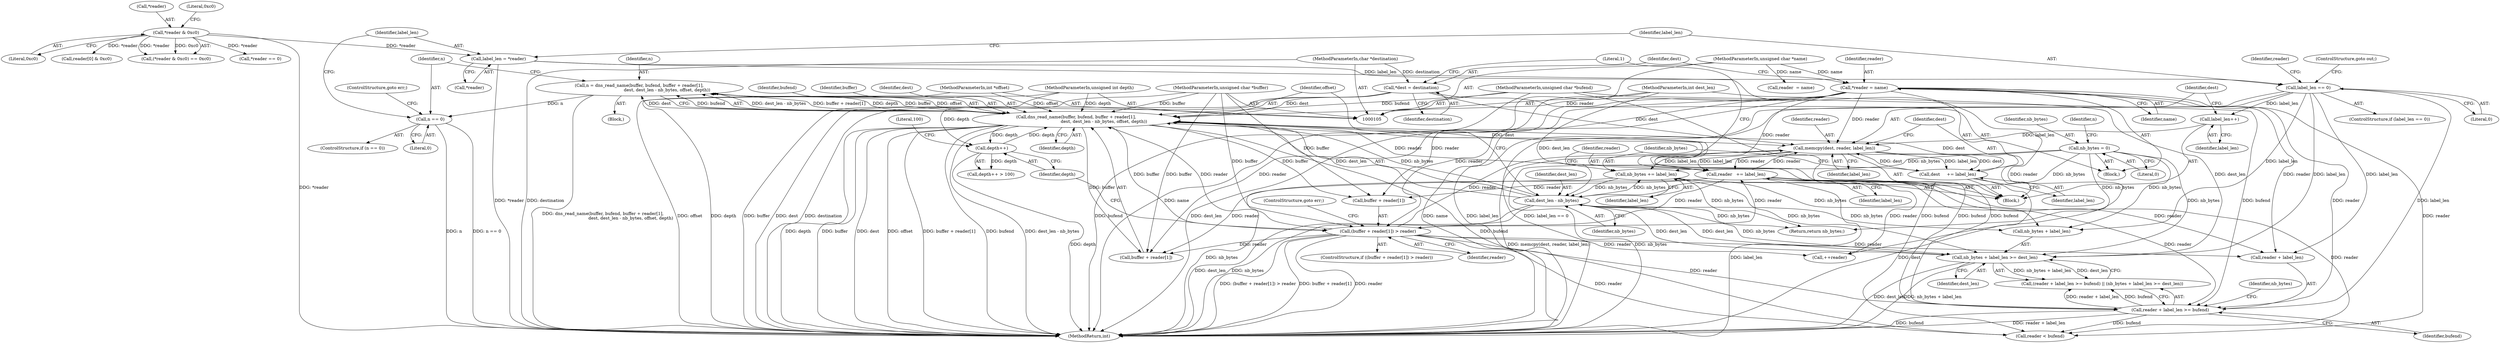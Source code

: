 digraph "0_haproxy_58df5aea0a0c926b2238f65908f5e9f83d1cca25@integer" {
"1000157" [label="(Call,n = dns_read_name(buffer, bufend, buffer + reader[1],\n                                         dest, dest_len - nb_bytes, offset, depth))"];
"1000159" [label="(Call,dns_read_name(buffer, bufend, buffer + reader[1],\n                                         dest, dest_len - nb_bytes, offset, depth))"];
"1000106" [label="(MethodParameterIn,unsigned char *buffer)"];
"1000168" [label="(Call,dest_len - nb_bytes)"];
"1000194" [label="(Call,nb_bytes + label_len >= dest_len)"];
"1000209" [label="(Call,nb_bytes += label_len)"];
"1000202" [label="(Call,memcpy(dest, reader, label_len))"];
"1000206" [label="(Call,dest     += label_len)"];
"1000128" [label="(Call,*dest = destination)"];
"1000109" [label="(MethodParameterIn,char *destination)"];
"1000143" [label="(Call,(buffer + reader[1]) > reader)"];
"1000124" [label="(Call,*reader = name)"];
"1000108" [label="(MethodParameterIn,unsigned char *name)"];
"1000212" [label="(Call,reader   += label_len)"];
"1000200" [label="(Call,label_len++)"];
"1000183" [label="(Call,label_len == 0)"];
"1000178" [label="(Call,label_len = *reader)"];
"1000136" [label="(Call,*reader & 0xc0)"];
"1000115" [label="(Call,nb_bytes = 0)"];
"1000110" [label="(MethodParameterIn,int dest_len)"];
"1000153" [label="(Call,depth++)"];
"1000112" [label="(MethodParameterIn,unsigned int depth)"];
"1000189" [label="(Call,reader + label_len >= bufend)"];
"1000107" [label="(MethodParameterIn,unsigned char *bufend)"];
"1000111" [label="(MethodParameterIn,int *offset)"];
"1000174" [label="(Call,n == 0)"];
"1000195" [label="(Call,nb_bytes + label_len)"];
"1000204" [label="(Identifier,reader)"];
"1000110" [label="(MethodParameterIn,int dest_len)"];
"1000172" [label="(Identifier,depth)"];
"1000113" [label="(Block,)"];
"1000178" [label="(Call,label_len = *reader)"];
"1000132" [label="(Literal,1)"];
"1000130" [label="(Identifier,destination)"];
"1000180" [label="(Call,*reader)"];
"1000162" [label="(Call,buffer + reader[1])"];
"1000196" [label="(Identifier,nb_bytes)"];
"1000194" [label="(Call,nb_bytes + label_len >= dest_len)"];
"1000175" [label="(Identifier,n)"];
"1000116" [label="(Identifier,nb_bytes)"];
"1000198" [label="(Identifier,dest_len)"];
"1000176" [label="(Literal,0)"];
"1000137" [label="(Call,*reader)"];
"1000260" [label="(Return,return nb_bytes;)"];
"1000150" [label="(ControlStructure,goto err;)"];
"1000212" [label="(Call,reader   += label_len)"];
"1000188" [label="(Call,(reader + label_len >= bufend) || (nb_bytes + label_len >= dest_len))"];
"1000224" [label="(Call,reader < bufend)"];
"1000154" [label="(Identifier,depth)"];
"1000182" [label="(ControlStructure,if (label_len == 0))"];
"1000152" [label="(Call,depth++ > 100)"];
"1000207" [label="(Identifier,dest)"];
"1000193" [label="(Identifier,bufend)"];
"1000126" [label="(Identifier,name)"];
"1000216" [label="(Call,reader  = name)"];
"1000107" [label="(MethodParameterIn,unsigned char *bufend)"];
"1000106" [label="(MethodParameterIn,unsigned char *buffer)"];
"1000177" [label="(ControlStructure,goto err;)"];
"1000168" [label="(Call,dest_len - nb_bytes)"];
"1000115" [label="(Call,nb_bytes = 0)"];
"1000161" [label="(Identifier,bufend)"];
"1000111" [label="(MethodParameterIn,int *offset)"];
"1000133" [label="(Block,)"];
"1000149" [label="(Identifier,reader)"];
"1000139" [label="(Literal,0xc0)"];
"1000155" [label="(Literal,100)"];
"1000108" [label="(MethodParameterIn,unsigned char *name)"];
"1000203" [label="(Identifier,dest)"];
"1000125" [label="(Identifier,reader)"];
"1000191" [label="(Identifier,reader)"];
"1000206" [label="(Call,dest     += label_len)"];
"1000153" [label="(Call,depth++)"];
"1000230" [label="(Call,reader[0] & 0xc0)"];
"1000124" [label="(Call,*reader = name)"];
"1000158" [label="(Identifier,n)"];
"1000112" [label="(MethodParameterIn,unsigned int depth)"];
"1000140" [label="(Literal,0xc0)"];
"1000171" [label="(Identifier,offset)"];
"1000129" [label="(Identifier,dest)"];
"1000135" [label="(Call,(*reader & 0xc0) == 0xc0)"];
"1000209" [label="(Call,nb_bytes += label_len)"];
"1000200" [label="(Call,label_len++)"];
"1000214" [label="(Identifier,label_len)"];
"1000136" [label="(Call,*reader & 0xc0)"];
"1000144" [label="(Call,buffer + reader[1])"];
"1000120" [label="(Identifier,n)"];
"1000184" [label="(Identifier,label_len)"];
"1000244" [label="(Call,*reader == 0)"];
"1000117" [label="(Literal,0)"];
"1000143" [label="(Call,(buffer + reader[1]) > reader)"];
"1000170" [label="(Identifier,nb_bytes)"];
"1000186" [label="(ControlStructure,goto out;)"];
"1000128" [label="(Call,*dest = destination)"];
"1000190" [label="(Call,reader + label_len)"];
"1000258" [label="(Call,++reader)"];
"1000160" [label="(Identifier,buffer)"];
"1000208" [label="(Identifier,label_len)"];
"1000185" [label="(Literal,0)"];
"1000157" [label="(Call,n = dns_read_name(buffer, bufend, buffer + reader[1],\n                                         dest, dest_len - nb_bytes, offset, depth))"];
"1000211" [label="(Identifier,label_len)"];
"1000179" [label="(Identifier,label_len)"];
"1000183" [label="(Call,label_len == 0)"];
"1000201" [label="(Identifier,label_len)"];
"1000265" [label="(MethodReturn,int)"];
"1000202" [label="(Call,memcpy(dest, reader, label_len))"];
"1000169" [label="(Identifier,dest_len)"];
"1000205" [label="(Identifier,label_len)"];
"1000174" [label="(Call,n == 0)"];
"1000210" [label="(Identifier,nb_bytes)"];
"1000159" [label="(Call,dns_read_name(buffer, bufend, buffer + reader[1],\n                                         dest, dest_len - nb_bytes, offset, depth))"];
"1000142" [label="(ControlStructure,if ((buffer + reader[1]) > reader))"];
"1000213" [label="(Identifier,reader)"];
"1000109" [label="(MethodParameterIn,char *destination)"];
"1000141" [label="(Block,)"];
"1000189" [label="(Call,reader + label_len >= bufend)"];
"1000173" [label="(ControlStructure,if (n == 0))"];
"1000167" [label="(Identifier,dest)"];
"1000157" -> "1000141"  [label="AST: "];
"1000157" -> "1000159"  [label="CFG: "];
"1000158" -> "1000157"  [label="AST: "];
"1000159" -> "1000157"  [label="AST: "];
"1000175" -> "1000157"  [label="CFG: "];
"1000157" -> "1000265"  [label="DDG: dns_read_name(buffer, bufend, buffer + reader[1],\n                                         dest, dest_len - nb_bytes, offset, depth)"];
"1000159" -> "1000157"  [label="DDG: dest_len - nb_bytes"];
"1000159" -> "1000157"  [label="DDG: buffer + reader[1]"];
"1000159" -> "1000157"  [label="DDG: depth"];
"1000159" -> "1000157"  [label="DDG: buffer"];
"1000159" -> "1000157"  [label="DDG: bufend"];
"1000159" -> "1000157"  [label="DDG: offset"];
"1000159" -> "1000157"  [label="DDG: dest"];
"1000157" -> "1000174"  [label="DDG: n"];
"1000159" -> "1000172"  [label="CFG: "];
"1000160" -> "1000159"  [label="AST: "];
"1000161" -> "1000159"  [label="AST: "];
"1000162" -> "1000159"  [label="AST: "];
"1000167" -> "1000159"  [label="AST: "];
"1000168" -> "1000159"  [label="AST: "];
"1000171" -> "1000159"  [label="AST: "];
"1000172" -> "1000159"  [label="AST: "];
"1000159" -> "1000265"  [label="DDG: dest_len - nb_bytes"];
"1000159" -> "1000265"  [label="DDG: depth"];
"1000159" -> "1000265"  [label="DDG: buffer"];
"1000159" -> "1000265"  [label="DDG: dest"];
"1000159" -> "1000265"  [label="DDG: offset"];
"1000159" -> "1000265"  [label="DDG: buffer + reader[1]"];
"1000159" -> "1000265"  [label="DDG: bufend"];
"1000159" -> "1000143"  [label="DDG: buffer"];
"1000159" -> "1000144"  [label="DDG: buffer"];
"1000159" -> "1000153"  [label="DDG: depth"];
"1000106" -> "1000159"  [label="DDG: buffer"];
"1000168" -> "1000159"  [label="DDG: dest_len"];
"1000168" -> "1000159"  [label="DDG: nb_bytes"];
"1000143" -> "1000159"  [label="DDG: reader"];
"1000124" -> "1000159"  [label="DDG: reader"];
"1000212" -> "1000159"  [label="DDG: reader"];
"1000153" -> "1000159"  [label="DDG: depth"];
"1000112" -> "1000159"  [label="DDG: depth"];
"1000189" -> "1000159"  [label="DDG: bufend"];
"1000107" -> "1000159"  [label="DDG: bufend"];
"1000111" -> "1000159"  [label="DDG: offset"];
"1000128" -> "1000159"  [label="DDG: dest"];
"1000206" -> "1000159"  [label="DDG: dest"];
"1000159" -> "1000162"  [label="DDG: buffer"];
"1000159" -> "1000189"  [label="DDG: bufend"];
"1000159" -> "1000202"  [label="DDG: dest"];
"1000159" -> "1000224"  [label="DDG: bufend"];
"1000106" -> "1000105"  [label="AST: "];
"1000106" -> "1000265"  [label="DDG: buffer"];
"1000106" -> "1000143"  [label="DDG: buffer"];
"1000106" -> "1000144"  [label="DDG: buffer"];
"1000106" -> "1000162"  [label="DDG: buffer"];
"1000168" -> "1000170"  [label="CFG: "];
"1000169" -> "1000168"  [label="AST: "];
"1000170" -> "1000168"  [label="AST: "];
"1000171" -> "1000168"  [label="CFG: "];
"1000168" -> "1000265"  [label="DDG: dest_len"];
"1000168" -> "1000265"  [label="DDG: nb_bytes"];
"1000194" -> "1000168"  [label="DDG: dest_len"];
"1000110" -> "1000168"  [label="DDG: dest_len"];
"1000209" -> "1000168"  [label="DDG: nb_bytes"];
"1000115" -> "1000168"  [label="DDG: nb_bytes"];
"1000168" -> "1000194"  [label="DDG: nb_bytes"];
"1000168" -> "1000194"  [label="DDG: dest_len"];
"1000168" -> "1000195"  [label="DDG: nb_bytes"];
"1000168" -> "1000209"  [label="DDG: nb_bytes"];
"1000168" -> "1000260"  [label="DDG: nb_bytes"];
"1000194" -> "1000188"  [label="AST: "];
"1000194" -> "1000198"  [label="CFG: "];
"1000195" -> "1000194"  [label="AST: "];
"1000198" -> "1000194"  [label="AST: "];
"1000188" -> "1000194"  [label="CFG: "];
"1000194" -> "1000265"  [label="DDG: nb_bytes + label_len"];
"1000194" -> "1000265"  [label="DDG: dest_len"];
"1000194" -> "1000188"  [label="DDG: nb_bytes + label_len"];
"1000194" -> "1000188"  [label="DDG: dest_len"];
"1000209" -> "1000194"  [label="DDG: nb_bytes"];
"1000115" -> "1000194"  [label="DDG: nb_bytes"];
"1000183" -> "1000194"  [label="DDG: label_len"];
"1000110" -> "1000194"  [label="DDG: dest_len"];
"1000209" -> "1000133"  [label="AST: "];
"1000209" -> "1000211"  [label="CFG: "];
"1000210" -> "1000209"  [label="AST: "];
"1000211" -> "1000209"  [label="AST: "];
"1000213" -> "1000209"  [label="CFG: "];
"1000209" -> "1000265"  [label="DDG: nb_bytes"];
"1000209" -> "1000195"  [label="DDG: nb_bytes"];
"1000202" -> "1000209"  [label="DDG: label_len"];
"1000115" -> "1000209"  [label="DDG: nb_bytes"];
"1000209" -> "1000260"  [label="DDG: nb_bytes"];
"1000202" -> "1000133"  [label="AST: "];
"1000202" -> "1000205"  [label="CFG: "];
"1000203" -> "1000202"  [label="AST: "];
"1000204" -> "1000202"  [label="AST: "];
"1000205" -> "1000202"  [label="AST: "];
"1000207" -> "1000202"  [label="CFG: "];
"1000202" -> "1000265"  [label="DDG: memcpy(dest, reader, label_len)"];
"1000206" -> "1000202"  [label="DDG: dest"];
"1000128" -> "1000202"  [label="DDG: dest"];
"1000143" -> "1000202"  [label="DDG: reader"];
"1000124" -> "1000202"  [label="DDG: reader"];
"1000212" -> "1000202"  [label="DDG: reader"];
"1000200" -> "1000202"  [label="DDG: label_len"];
"1000202" -> "1000206"  [label="DDG: label_len"];
"1000202" -> "1000206"  [label="DDG: dest"];
"1000202" -> "1000212"  [label="DDG: label_len"];
"1000202" -> "1000212"  [label="DDG: reader"];
"1000206" -> "1000133"  [label="AST: "];
"1000206" -> "1000208"  [label="CFG: "];
"1000207" -> "1000206"  [label="AST: "];
"1000208" -> "1000206"  [label="AST: "];
"1000210" -> "1000206"  [label="CFG: "];
"1000206" -> "1000265"  [label="DDG: dest"];
"1000128" -> "1000113"  [label="AST: "];
"1000128" -> "1000130"  [label="CFG: "];
"1000129" -> "1000128"  [label="AST: "];
"1000130" -> "1000128"  [label="AST: "];
"1000132" -> "1000128"  [label="CFG: "];
"1000128" -> "1000265"  [label="DDG: destination"];
"1000128" -> "1000265"  [label="DDG: dest"];
"1000109" -> "1000128"  [label="DDG: destination"];
"1000109" -> "1000105"  [label="AST: "];
"1000109" -> "1000265"  [label="DDG: destination"];
"1000143" -> "1000142"  [label="AST: "];
"1000143" -> "1000149"  [label="CFG: "];
"1000144" -> "1000143"  [label="AST: "];
"1000149" -> "1000143"  [label="AST: "];
"1000150" -> "1000143"  [label="CFG: "];
"1000154" -> "1000143"  [label="CFG: "];
"1000143" -> "1000265"  [label="DDG: buffer + reader[1]"];
"1000143" -> "1000265"  [label="DDG: reader"];
"1000143" -> "1000265"  [label="DDG: (buffer + reader[1]) > reader"];
"1000124" -> "1000143"  [label="DDG: reader"];
"1000212" -> "1000143"  [label="DDG: reader"];
"1000143" -> "1000162"  [label="DDG: reader"];
"1000143" -> "1000189"  [label="DDG: reader"];
"1000143" -> "1000190"  [label="DDG: reader"];
"1000143" -> "1000212"  [label="DDG: reader"];
"1000143" -> "1000224"  [label="DDG: reader"];
"1000143" -> "1000258"  [label="DDG: reader"];
"1000124" -> "1000113"  [label="AST: "];
"1000124" -> "1000126"  [label="CFG: "];
"1000125" -> "1000124"  [label="AST: "];
"1000126" -> "1000124"  [label="AST: "];
"1000129" -> "1000124"  [label="CFG: "];
"1000124" -> "1000265"  [label="DDG: name"];
"1000108" -> "1000124"  [label="DDG: name"];
"1000124" -> "1000144"  [label="DDG: reader"];
"1000124" -> "1000162"  [label="DDG: reader"];
"1000124" -> "1000189"  [label="DDG: reader"];
"1000124" -> "1000190"  [label="DDG: reader"];
"1000124" -> "1000212"  [label="DDG: reader"];
"1000124" -> "1000224"  [label="DDG: reader"];
"1000124" -> "1000258"  [label="DDG: reader"];
"1000108" -> "1000105"  [label="AST: "];
"1000108" -> "1000265"  [label="DDG: name"];
"1000108" -> "1000216"  [label="DDG: name"];
"1000212" -> "1000133"  [label="AST: "];
"1000212" -> "1000214"  [label="CFG: "];
"1000213" -> "1000212"  [label="AST: "];
"1000214" -> "1000212"  [label="AST: "];
"1000132" -> "1000212"  [label="CFG: "];
"1000212" -> "1000265"  [label="DDG: label_len"];
"1000212" -> "1000144"  [label="DDG: reader"];
"1000212" -> "1000162"  [label="DDG: reader"];
"1000212" -> "1000189"  [label="DDG: reader"];
"1000212" -> "1000190"  [label="DDG: reader"];
"1000212" -> "1000224"  [label="DDG: reader"];
"1000212" -> "1000258"  [label="DDG: reader"];
"1000200" -> "1000133"  [label="AST: "];
"1000200" -> "1000201"  [label="CFG: "];
"1000201" -> "1000200"  [label="AST: "];
"1000203" -> "1000200"  [label="CFG: "];
"1000183" -> "1000200"  [label="DDG: label_len"];
"1000183" -> "1000182"  [label="AST: "];
"1000183" -> "1000185"  [label="CFG: "];
"1000184" -> "1000183"  [label="AST: "];
"1000185" -> "1000183"  [label="AST: "];
"1000186" -> "1000183"  [label="CFG: "];
"1000191" -> "1000183"  [label="CFG: "];
"1000183" -> "1000265"  [label="DDG: label_len"];
"1000183" -> "1000265"  [label="DDG: label_len == 0"];
"1000178" -> "1000183"  [label="DDG: label_len"];
"1000183" -> "1000189"  [label="DDG: label_len"];
"1000183" -> "1000190"  [label="DDG: label_len"];
"1000183" -> "1000195"  [label="DDG: label_len"];
"1000178" -> "1000133"  [label="AST: "];
"1000178" -> "1000180"  [label="CFG: "];
"1000179" -> "1000178"  [label="AST: "];
"1000180" -> "1000178"  [label="AST: "];
"1000184" -> "1000178"  [label="CFG: "];
"1000178" -> "1000265"  [label="DDG: *reader"];
"1000136" -> "1000178"  [label="DDG: *reader"];
"1000136" -> "1000135"  [label="AST: "];
"1000136" -> "1000139"  [label="CFG: "];
"1000137" -> "1000136"  [label="AST: "];
"1000139" -> "1000136"  [label="AST: "];
"1000140" -> "1000136"  [label="CFG: "];
"1000136" -> "1000265"  [label="DDG: *reader"];
"1000136" -> "1000135"  [label="DDG: *reader"];
"1000136" -> "1000135"  [label="DDG: 0xc0"];
"1000136" -> "1000230"  [label="DDG: *reader"];
"1000136" -> "1000244"  [label="DDG: *reader"];
"1000115" -> "1000113"  [label="AST: "];
"1000115" -> "1000117"  [label="CFG: "];
"1000116" -> "1000115"  [label="AST: "];
"1000117" -> "1000115"  [label="AST: "];
"1000120" -> "1000115"  [label="CFG: "];
"1000115" -> "1000265"  [label="DDG: nb_bytes"];
"1000115" -> "1000195"  [label="DDG: nb_bytes"];
"1000115" -> "1000260"  [label="DDG: nb_bytes"];
"1000110" -> "1000105"  [label="AST: "];
"1000110" -> "1000265"  [label="DDG: dest_len"];
"1000153" -> "1000152"  [label="AST: "];
"1000153" -> "1000154"  [label="CFG: "];
"1000154" -> "1000153"  [label="AST: "];
"1000155" -> "1000153"  [label="CFG: "];
"1000153" -> "1000265"  [label="DDG: depth"];
"1000153" -> "1000152"  [label="DDG: depth"];
"1000112" -> "1000153"  [label="DDG: depth"];
"1000112" -> "1000105"  [label="AST: "];
"1000112" -> "1000265"  [label="DDG: depth"];
"1000189" -> "1000188"  [label="AST: "];
"1000189" -> "1000193"  [label="CFG: "];
"1000190" -> "1000189"  [label="AST: "];
"1000193" -> "1000189"  [label="AST: "];
"1000196" -> "1000189"  [label="CFG: "];
"1000188" -> "1000189"  [label="CFG: "];
"1000189" -> "1000265"  [label="DDG: reader + label_len"];
"1000189" -> "1000265"  [label="DDG: bufend"];
"1000189" -> "1000188"  [label="DDG: reader + label_len"];
"1000189" -> "1000188"  [label="DDG: bufend"];
"1000107" -> "1000189"  [label="DDG: bufend"];
"1000189" -> "1000224"  [label="DDG: bufend"];
"1000107" -> "1000105"  [label="AST: "];
"1000107" -> "1000265"  [label="DDG: bufend"];
"1000107" -> "1000224"  [label="DDG: bufend"];
"1000111" -> "1000105"  [label="AST: "];
"1000111" -> "1000265"  [label="DDG: offset"];
"1000174" -> "1000173"  [label="AST: "];
"1000174" -> "1000176"  [label="CFG: "];
"1000175" -> "1000174"  [label="AST: "];
"1000176" -> "1000174"  [label="AST: "];
"1000177" -> "1000174"  [label="CFG: "];
"1000179" -> "1000174"  [label="CFG: "];
"1000174" -> "1000265"  [label="DDG: n == 0"];
"1000174" -> "1000265"  [label="DDG: n"];
}
